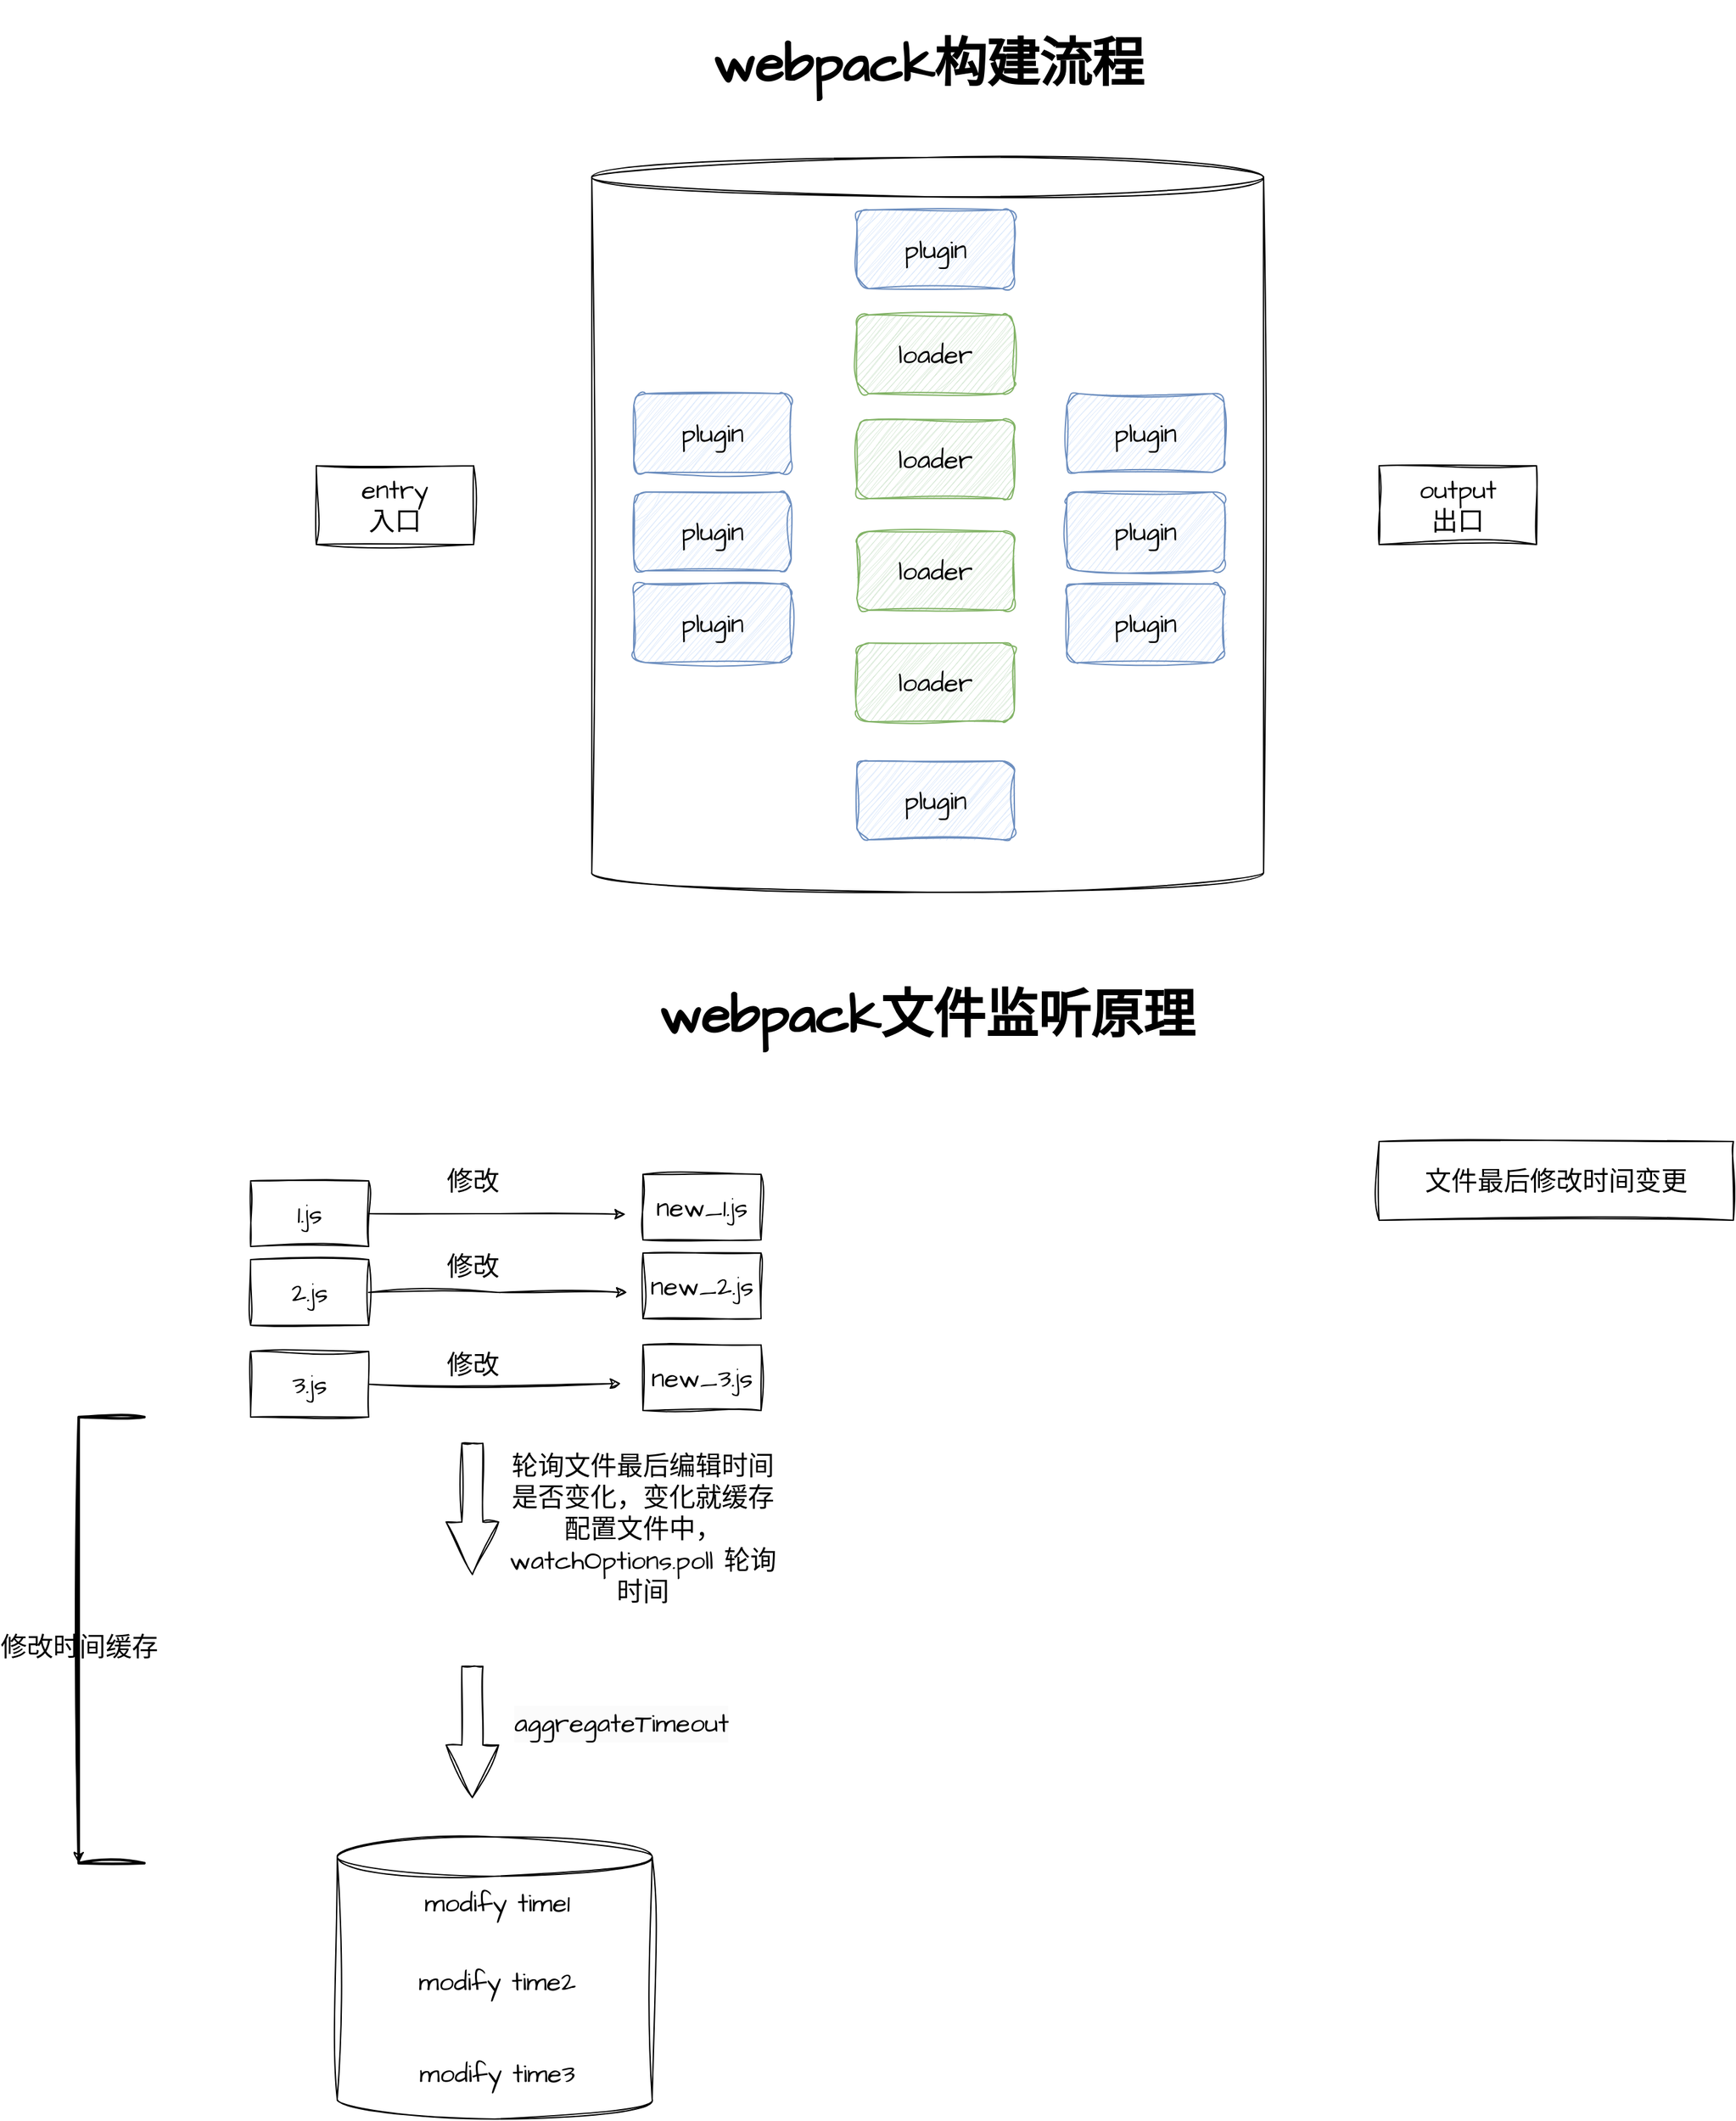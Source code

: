 <mxfile version="21.6.3" type="github">
  <diagram name="第 1 页" id="b9uePaPtiYxl_nF850o6">
    <mxGraphModel dx="2326" dy="1918" grid="1" gridSize="10" guides="1" tooltips="1" connect="1" arrows="1" fold="1" page="1" pageScale="1" pageWidth="827" pageHeight="1169" math="0" shadow="0">
      <root>
        <mxCell id="0" />
        <mxCell id="1" parent="0" />
        <mxCell id="zIzzqcISWkkUUPhw3lVc-46" value="" style="shape=cylinder3;whiteSpace=wrap;html=1;boundedLbl=1;backgroundOutline=1;size=15;sketch=1;hachureGap=4;jiggle=2;curveFitting=1;fontFamily=Architects Daughter;fontSource=https%3A%2F%2Ffonts.googleapis.com%2Fcss%3Ffamily%3DArchitects%2BDaughter;fontSize=20;" vertex="1" parent="1">
          <mxGeometry x="157" y="1250" width="240" height="215" as="geometry" />
        </mxCell>
        <mxCell id="zIzzqcISWkkUUPhw3lVc-2" value="entry&lt;br&gt;入口" style="rounded=0;whiteSpace=wrap;html=1;sketch=1;hachureGap=4;jiggle=2;curveFitting=1;fontFamily=Architects Daughter;fontSource=https%3A%2F%2Ffonts.googleapis.com%2Fcss%3Ffamily%3DArchitects%2BDaughter;fontSize=20;" vertex="1" parent="1">
          <mxGeometry x="141" y="205" width="120" height="60" as="geometry" />
        </mxCell>
        <mxCell id="zIzzqcISWkkUUPhw3lVc-3" value="&lt;h1&gt;webpack构建流程&lt;/h1&gt;" style="text;html=1;strokeColor=none;fillColor=none;spacing=5;spacingTop=-20;whiteSpace=wrap;overflow=hidden;rounded=0;fontSize=20;fontFamily=Architects Daughter;" vertex="1" parent="1">
          <mxGeometry x="437.5" y="-140" width="351" height="70" as="geometry" />
        </mxCell>
        <mxCell id="zIzzqcISWkkUUPhw3lVc-4" value="output&lt;br&gt;出口" style="rounded=0;whiteSpace=wrap;html=1;sketch=1;hachureGap=4;jiggle=2;curveFitting=1;fontFamily=Architects Daughter;fontSource=https%3A%2F%2Ffonts.googleapis.com%2Fcss%3Ffamily%3DArchitects%2BDaughter;fontSize=20;" vertex="1" parent="1">
          <mxGeometry x="951" y="205" width="120" height="60" as="geometry" />
        </mxCell>
        <mxCell id="zIzzqcISWkkUUPhw3lVc-6" value="" style="shape=cylinder3;whiteSpace=wrap;html=1;boundedLbl=1;backgroundOutline=1;size=15;sketch=1;hachureGap=4;jiggle=2;curveFitting=1;fontFamily=Architects Daughter;fontSource=https%3A%2F%2Ffonts.googleapis.com%2Fcss%3Ffamily%3DArchitects%2BDaughter;fontSize=20;" vertex="1" parent="1">
          <mxGeometry x="351" y="-30" width="512" height="560" as="geometry" />
        </mxCell>
        <mxCell id="zIzzqcISWkkUUPhw3lVc-18" value="plugin" style="rounded=1;whiteSpace=wrap;html=1;sketch=1;hachureGap=4;jiggle=2;curveFitting=1;fontFamily=Architects Daughter;fontSource=https%3A%2F%2Ffonts.googleapis.com%2Fcss%3Ffamily%3DArchitects%2BDaughter;fontSize=20;fillColor=#dae8fc;strokeColor=#6c8ebf;" vertex="1" parent="1">
          <mxGeometry x="383" y="150" width="120" height="60" as="geometry" />
        </mxCell>
        <mxCell id="zIzzqcISWkkUUPhw3lVc-21" value="loader" style="rounded=1;whiteSpace=wrap;html=1;sketch=1;hachureGap=4;jiggle=2;curveFitting=1;fontFamily=Architects Daughter;fontSource=https%3A%2F%2Ffonts.googleapis.com%2Fcss%3Ffamily%3DArchitects%2BDaughter;fontSize=20;fillColor=#d5e8d4;strokeColor=#82b366;" vertex="1" parent="1">
          <mxGeometry x="553" y="90" width="120" height="60" as="geometry" />
        </mxCell>
        <mxCell id="zIzzqcISWkkUUPhw3lVc-22" value="loader" style="rounded=1;whiteSpace=wrap;html=1;sketch=1;hachureGap=4;jiggle=2;curveFitting=1;fontFamily=Architects Daughter;fontSource=https%3A%2F%2Ffonts.googleapis.com%2Fcss%3Ffamily%3DArchitects%2BDaughter;fontSize=20;fillColor=#d5e8d4;strokeColor=#82b366;" vertex="1" parent="1">
          <mxGeometry x="553" y="170" width="120" height="60" as="geometry" />
        </mxCell>
        <mxCell id="zIzzqcISWkkUUPhw3lVc-23" value="loader" style="rounded=1;whiteSpace=wrap;html=1;sketch=1;hachureGap=4;jiggle=2;curveFitting=1;fontFamily=Architects Daughter;fontSource=https%3A%2F%2Ffonts.googleapis.com%2Fcss%3Ffamily%3DArchitects%2BDaughter;fontSize=20;fillColor=#d5e8d4;strokeColor=#82b366;" vertex="1" parent="1">
          <mxGeometry x="553" y="255" width="120" height="60" as="geometry" />
        </mxCell>
        <mxCell id="zIzzqcISWkkUUPhw3lVc-24" value="loader" style="rounded=1;whiteSpace=wrap;html=1;sketch=1;hachureGap=4;jiggle=2;curveFitting=1;fontFamily=Architects Daughter;fontSource=https%3A%2F%2Ffonts.googleapis.com%2Fcss%3Ffamily%3DArchitects%2BDaughter;fontSize=20;fillColor=#d5e8d4;strokeColor=#82b366;" vertex="1" parent="1">
          <mxGeometry x="553" y="340" width="120" height="60" as="geometry" />
        </mxCell>
        <mxCell id="zIzzqcISWkkUUPhw3lVc-25" value="plugin" style="rounded=1;whiteSpace=wrap;html=1;sketch=1;hachureGap=4;jiggle=2;curveFitting=1;fontFamily=Architects Daughter;fontSource=https%3A%2F%2Ffonts.googleapis.com%2Fcss%3Ffamily%3DArchitects%2BDaughter;fontSize=20;fillColor=#dae8fc;strokeColor=#6c8ebf;" vertex="1" parent="1">
          <mxGeometry x="383" y="225" width="120" height="60" as="geometry" />
        </mxCell>
        <mxCell id="zIzzqcISWkkUUPhw3lVc-26" value="plugin" style="rounded=1;whiteSpace=wrap;html=1;sketch=1;hachureGap=4;jiggle=2;curveFitting=1;fontFamily=Architects Daughter;fontSource=https%3A%2F%2Ffonts.googleapis.com%2Fcss%3Ffamily%3DArchitects%2BDaughter;fontSize=20;fillColor=#dae8fc;strokeColor=#6c8ebf;" vertex="1" parent="1">
          <mxGeometry x="383" y="295" width="120" height="60" as="geometry" />
        </mxCell>
        <mxCell id="zIzzqcISWkkUUPhw3lVc-27" value="plugin" style="rounded=1;whiteSpace=wrap;html=1;sketch=1;hachureGap=4;jiggle=2;curveFitting=1;fontFamily=Architects Daughter;fontSource=https%3A%2F%2Ffonts.googleapis.com%2Fcss%3Ffamily%3DArchitects%2BDaughter;fontSize=20;fillColor=#dae8fc;strokeColor=#6c8ebf;" vertex="1" parent="1">
          <mxGeometry x="713" y="150" width="120" height="60" as="geometry" />
        </mxCell>
        <mxCell id="zIzzqcISWkkUUPhw3lVc-28" value="plugin" style="rounded=1;whiteSpace=wrap;html=1;sketch=1;hachureGap=4;jiggle=2;curveFitting=1;fontFamily=Architects Daughter;fontSource=https%3A%2F%2Ffonts.googleapis.com%2Fcss%3Ffamily%3DArchitects%2BDaughter;fontSize=20;fillColor=#dae8fc;strokeColor=#6c8ebf;" vertex="1" parent="1">
          <mxGeometry x="713" y="225" width="120" height="60" as="geometry" />
        </mxCell>
        <mxCell id="zIzzqcISWkkUUPhw3lVc-29" value="plugin" style="rounded=1;whiteSpace=wrap;html=1;sketch=1;hachureGap=4;jiggle=2;curveFitting=1;fontFamily=Architects Daughter;fontSource=https%3A%2F%2Ffonts.googleapis.com%2Fcss%3Ffamily%3DArchitects%2BDaughter;fontSize=20;fillColor=#dae8fc;strokeColor=#6c8ebf;" vertex="1" parent="1">
          <mxGeometry x="713" y="295" width="120" height="60" as="geometry" />
        </mxCell>
        <mxCell id="zIzzqcISWkkUUPhw3lVc-30" value="plugin" style="rounded=1;whiteSpace=wrap;html=1;sketch=1;hachureGap=4;jiggle=2;curveFitting=1;fontFamily=Architects Daughter;fontSource=https%3A%2F%2Ffonts.googleapis.com%2Fcss%3Ffamily%3DArchitects%2BDaughter;fontSize=20;fillColor=#dae8fc;strokeColor=#6c8ebf;" vertex="1" parent="1">
          <mxGeometry x="553" y="430" width="120" height="60" as="geometry" />
        </mxCell>
        <mxCell id="zIzzqcISWkkUUPhw3lVc-31" value="plugin" style="rounded=1;whiteSpace=wrap;html=1;sketch=1;hachureGap=4;jiggle=2;curveFitting=1;fontFamily=Architects Daughter;fontSource=https%3A%2F%2Ffonts.googleapis.com%2Fcss%3Ffamily%3DArchitects%2BDaughter;fontSize=20;fillColor=#dae8fc;strokeColor=#6c8ebf;" vertex="1" parent="1">
          <mxGeometry x="553" y="10" width="120" height="60" as="geometry" />
        </mxCell>
        <mxCell id="zIzzqcISWkkUUPhw3lVc-34" value="&lt;h1&gt;webpack文件监听原理&lt;/h1&gt;" style="text;html=1;strokeColor=none;fillColor=none;spacing=5;spacingTop=-20;whiteSpace=wrap;overflow=hidden;rounded=0;fontSize=20;fontFamily=Architects Daughter;" vertex="1" parent="1">
          <mxGeometry x="397" y="585" width="420" height="70" as="geometry" />
        </mxCell>
        <mxCell id="zIzzqcISWkkUUPhw3lVc-35" value="文件最后修改时间变更" style="rounded=0;whiteSpace=wrap;html=1;sketch=1;hachureGap=4;jiggle=2;curveFitting=1;fontFamily=Architects Daughter;fontSource=https%3A%2F%2Ffonts.googleapis.com%2Fcss%3Ffamily%3DArchitects%2BDaughter;fontSize=20;" vertex="1" parent="1">
          <mxGeometry x="951" y="720" width="270" height="60" as="geometry" />
        </mxCell>
        <mxCell id="zIzzqcISWkkUUPhw3lVc-40" style="edgeStyle=orthogonalEdgeStyle;rounded=0;sketch=1;hachureGap=4;jiggle=2;curveFitting=1;orthogonalLoop=1;jettySize=auto;html=1;fontFamily=Architects Daughter;fontSource=https%3A%2F%2Ffonts.googleapis.com%2Fcss%3Ffamily%3DArchitects%2BDaughter;fontSize=16;entryX=-0.009;entryY=0.169;entryDx=0;entryDy=0;entryPerimeter=0;" edge="1" parent="1" source="zIzzqcISWkkUUPhw3lVc-37">
          <mxGeometry relative="1" as="geometry">
            <mxPoint x="376.83" y="775.42" as="targetPoint" />
          </mxGeometry>
        </mxCell>
        <mxCell id="zIzzqcISWkkUUPhw3lVc-37" value="1.js" style="rounded=0;whiteSpace=wrap;html=1;sketch=1;hachureGap=4;jiggle=2;curveFitting=1;fontFamily=Architects Daughter;fontSource=https%3A%2F%2Ffonts.googleapis.com%2Fcss%3Ffamily%3DArchitects%2BDaughter;fontSize=20;" vertex="1" parent="1">
          <mxGeometry x="91" y="750" width="90" height="50" as="geometry" />
        </mxCell>
        <mxCell id="zIzzqcISWkkUUPhw3lVc-41" style="edgeStyle=orthogonalEdgeStyle;rounded=0;sketch=1;hachureGap=4;jiggle=2;curveFitting=1;orthogonalLoop=1;jettySize=auto;html=1;fontFamily=Architects Daughter;fontSource=https%3A%2F%2Ffonts.googleapis.com%2Fcss%3Ffamily%3DArchitects%2BDaughter;fontSize=16;" edge="1" parent="1" source="zIzzqcISWkkUUPhw3lVc-38">
          <mxGeometry relative="1" as="geometry">
            <mxPoint x="378" y="835" as="targetPoint" />
          </mxGeometry>
        </mxCell>
        <mxCell id="zIzzqcISWkkUUPhw3lVc-38" value="2.js" style="rounded=0;whiteSpace=wrap;html=1;sketch=1;hachureGap=4;jiggle=2;curveFitting=1;fontFamily=Architects Daughter;fontSource=https%3A%2F%2Ffonts.googleapis.com%2Fcss%3Ffamily%3DArchitects%2BDaughter;fontSize=20;" vertex="1" parent="1">
          <mxGeometry x="91" y="810" width="90" height="50" as="geometry" />
        </mxCell>
        <mxCell id="zIzzqcISWkkUUPhw3lVc-42" style="edgeStyle=orthogonalEdgeStyle;rounded=0;sketch=1;hachureGap=4;jiggle=2;curveFitting=1;orthogonalLoop=1;jettySize=auto;html=1;exitX=1;exitY=0.5;exitDx=0;exitDy=0;entryX=-0.037;entryY=0.886;entryDx=0;entryDy=0;entryPerimeter=0;fontFamily=Architects Daughter;fontSource=https%3A%2F%2Ffonts.googleapis.com%2Fcss%3Ffamily%3DArchitects%2BDaughter;fontSize=16;" edge="1" parent="1" source="zIzzqcISWkkUUPhw3lVc-39">
          <mxGeometry relative="1" as="geometry">
            <mxPoint x="373.19" y="904.48" as="targetPoint" />
          </mxGeometry>
        </mxCell>
        <mxCell id="zIzzqcISWkkUUPhw3lVc-39" value="3.js" style="rounded=0;whiteSpace=wrap;html=1;sketch=1;hachureGap=4;jiggle=2;curveFitting=1;fontFamily=Architects Daughter;fontSource=https%3A%2F%2Ffonts.googleapis.com%2Fcss%3Ffamily%3DArchitects%2BDaughter;fontSize=20;" vertex="1" parent="1">
          <mxGeometry x="91" y="880" width="90" height="50" as="geometry" />
        </mxCell>
        <mxCell id="zIzzqcISWkkUUPhw3lVc-43" value="modify time1" style="text;html=1;strokeColor=none;fillColor=none;align=center;verticalAlign=middle;whiteSpace=wrap;rounded=0;fontSize=20;fontFamily=Architects Daughter;" vertex="1" parent="1">
          <mxGeometry x="199" y="1285" width="160" height="30" as="geometry" />
        </mxCell>
        <mxCell id="zIzzqcISWkkUUPhw3lVc-44" value="modify time2" style="text;html=1;strokeColor=none;fillColor=none;align=center;verticalAlign=middle;whiteSpace=wrap;rounded=0;fontSize=20;fontFamily=Architects Daughter;" vertex="1" parent="1">
          <mxGeometry x="199" y="1345" width="160" height="30" as="geometry" />
        </mxCell>
        <mxCell id="zIzzqcISWkkUUPhw3lVc-45" value="modify time3" style="text;html=1;strokeColor=none;fillColor=none;align=center;verticalAlign=middle;whiteSpace=wrap;rounded=0;fontSize=20;fontFamily=Architects Daughter;" vertex="1" parent="1">
          <mxGeometry x="199" y="1415" width="160" height="30" as="geometry" />
        </mxCell>
        <mxCell id="zIzzqcISWkkUUPhw3lVc-49" value="new_1.js" style="rounded=0;whiteSpace=wrap;html=1;sketch=1;hachureGap=4;jiggle=2;curveFitting=1;fontFamily=Architects Daughter;fontSource=https%3A%2F%2Ffonts.googleapis.com%2Fcss%3Ffamily%3DArchitects%2BDaughter;fontSize=20;" vertex="1" parent="1">
          <mxGeometry x="390" y="745" width="90" height="50" as="geometry" />
        </mxCell>
        <mxCell id="zIzzqcISWkkUUPhw3lVc-50" value="new_2.js" style="rounded=0;whiteSpace=wrap;html=1;sketch=1;hachureGap=4;jiggle=2;curveFitting=1;fontFamily=Architects Daughter;fontSource=https%3A%2F%2Ffonts.googleapis.com%2Fcss%3Ffamily%3DArchitects%2BDaughter;fontSize=20;" vertex="1" parent="1">
          <mxGeometry x="390" y="805" width="90" height="50" as="geometry" />
        </mxCell>
        <mxCell id="zIzzqcISWkkUUPhw3lVc-51" value="new_3.js" style="rounded=0;whiteSpace=wrap;html=1;sketch=1;hachureGap=4;jiggle=2;curveFitting=1;fontFamily=Architects Daughter;fontSource=https%3A%2F%2Ffonts.googleapis.com%2Fcss%3Ffamily%3DArchitects%2BDaughter;fontSize=20;" vertex="1" parent="1">
          <mxGeometry x="390" y="875" width="90" height="50" as="geometry" />
        </mxCell>
        <mxCell id="zIzzqcISWkkUUPhw3lVc-53" value="修改" style="text;html=1;align=center;verticalAlign=middle;resizable=0;points=[];autosize=1;strokeColor=none;fillColor=none;fontSize=20;fontFamily=Architects Daughter;" vertex="1" parent="1">
          <mxGeometry x="230" y="730" width="60" height="40" as="geometry" />
        </mxCell>
        <mxCell id="zIzzqcISWkkUUPhw3lVc-54" value="修改" style="text;html=1;align=center;verticalAlign=middle;resizable=0;points=[];autosize=1;strokeColor=none;fillColor=none;fontSize=20;fontFamily=Architects Daughter;" vertex="1" parent="1">
          <mxGeometry x="230" y="795" width="60" height="40" as="geometry" />
        </mxCell>
        <mxCell id="zIzzqcISWkkUUPhw3lVc-55" value="修改" style="text;html=1;align=center;verticalAlign=middle;resizable=0;points=[];autosize=1;strokeColor=none;fillColor=none;fontSize=20;fontFamily=Architects Daughter;" vertex="1" parent="1">
          <mxGeometry x="230" y="870" width="60" height="40" as="geometry" />
        </mxCell>
        <mxCell id="zIzzqcISWkkUUPhw3lVc-57" value="" style="endArrow=classic;html=1;rounded=0;sketch=1;hachureGap=4;jiggle=2;curveFitting=1;fontFamily=Architects Daughter;fontSource=https%3A%2F%2Ffonts.googleapis.com%2Fcss%3Ffamily%3DArchitects%2BDaughter;fontSize=16;" edge="1" parent="1">
          <mxGeometry relative="1" as="geometry">
            <mxPoint x="-40" y="940" as="sourcePoint" />
            <mxPoint x="-40" y="1270" as="targetPoint" />
          </mxGeometry>
        </mxCell>
        <mxCell id="zIzzqcISWkkUUPhw3lVc-58" value="修改时间缓存" style="edgeLabel;resizable=0;html=1;align=center;verticalAlign=middle;sketch=1;hachureGap=4;jiggle=2;curveFitting=1;fontFamily=Architects Daughter;fontSource=https%3A%2F%2Ffonts.googleapis.com%2Fcss%3Ffamily%3DArchitects%2BDaughter;fontSize=20;" connectable="0" vertex="1" parent="zIzzqcISWkkUUPhw3lVc-57">
          <mxGeometry relative="1" as="geometry" />
        </mxCell>
        <mxCell id="zIzzqcISWkkUUPhw3lVc-65" value="" style="strokeWidth=2;html=1;shape=mxgraph.flowchart.annotation_1;align=left;pointerEvents=1;sketch=1;hachureGap=4;jiggle=2;curveFitting=1;fontFamily=Architects Daughter;fontSource=https%3A%2F%2Ffonts.googleapis.com%2Fcss%3Ffamily%3DArchitects%2BDaughter;fontSize=20;" vertex="1" parent="1">
          <mxGeometry x="-40" y="930" width="50" height="340" as="geometry" />
        </mxCell>
        <mxCell id="zIzzqcISWkkUUPhw3lVc-66" value="轮询文件最后编辑时间是否变化，变化就缓存&lt;br&gt;配置文件中，watchOptions.poll 轮询时间" style="text;html=1;strokeColor=none;fillColor=none;align=center;verticalAlign=middle;whiteSpace=wrap;rounded=0;fontSize=20;fontFamily=Architects Daughter;" vertex="1" parent="1">
          <mxGeometry x="285" y="990" width="210" height="50" as="geometry" />
        </mxCell>
        <mxCell id="zIzzqcISWkkUUPhw3lVc-69" value="" style="html=1;shadow=0;dashed=0;align=center;verticalAlign=middle;shape=mxgraph.arrows2.arrow;dy=0.6;dx=40;direction=south;notch=0;sketch=1;hachureGap=4;jiggle=2;curveFitting=1;fontFamily=Architects Daughter;fontSource=https%3A%2F%2Ffonts.googleapis.com%2Fcss%3Ffamily%3DArchitects%2BDaughter;fontSize=20;" vertex="1" parent="1">
          <mxGeometry x="240" y="950" width="40" height="100" as="geometry" />
        </mxCell>
        <mxCell id="zIzzqcISWkkUUPhw3lVc-73" value="" style="html=1;shadow=0;dashed=0;align=center;verticalAlign=middle;shape=mxgraph.arrows2.arrow;dy=0.6;dx=40;direction=south;notch=0;sketch=1;hachureGap=4;jiggle=2;curveFitting=1;fontFamily=Architects Daughter;fontSource=https%3A%2F%2Ffonts.googleapis.com%2Fcss%3Ffamily%3DArchitects%2BDaughter;fontSize=20;" vertex="1" parent="1">
          <mxGeometry x="240" y="1120" width="40" height="100" as="geometry" />
        </mxCell>
        <mxCell id="zIzzqcISWkkUUPhw3lVc-76" value="&lt;span style=&quot;color: rgb(0, 0, 0); font-family: &amp;quot;Architects Daughter&amp;quot;; font-size: 20px; font-style: normal; font-variant-ligatures: normal; font-variant-caps: normal; font-weight: 400; letter-spacing: normal; orphans: 2; text-align: center; text-indent: 0px; text-transform: none; widows: 2; word-spacing: 0px; -webkit-text-stroke-width: 0px; background-color: rgb(251, 251, 251); text-decoration-thickness: initial; text-decoration-style: initial; text-decoration-color: initial; float: none; display: inline !important;&quot;&gt;aggregateTimeout&lt;/span&gt;" style="text;whiteSpace=wrap;html=1;fontSize=20;fontFamily=Architects Daughter;" vertex="1" parent="1">
          <mxGeometry x="290" y="1145" width="200" height="50" as="geometry" />
        </mxCell>
      </root>
    </mxGraphModel>
  </diagram>
</mxfile>
